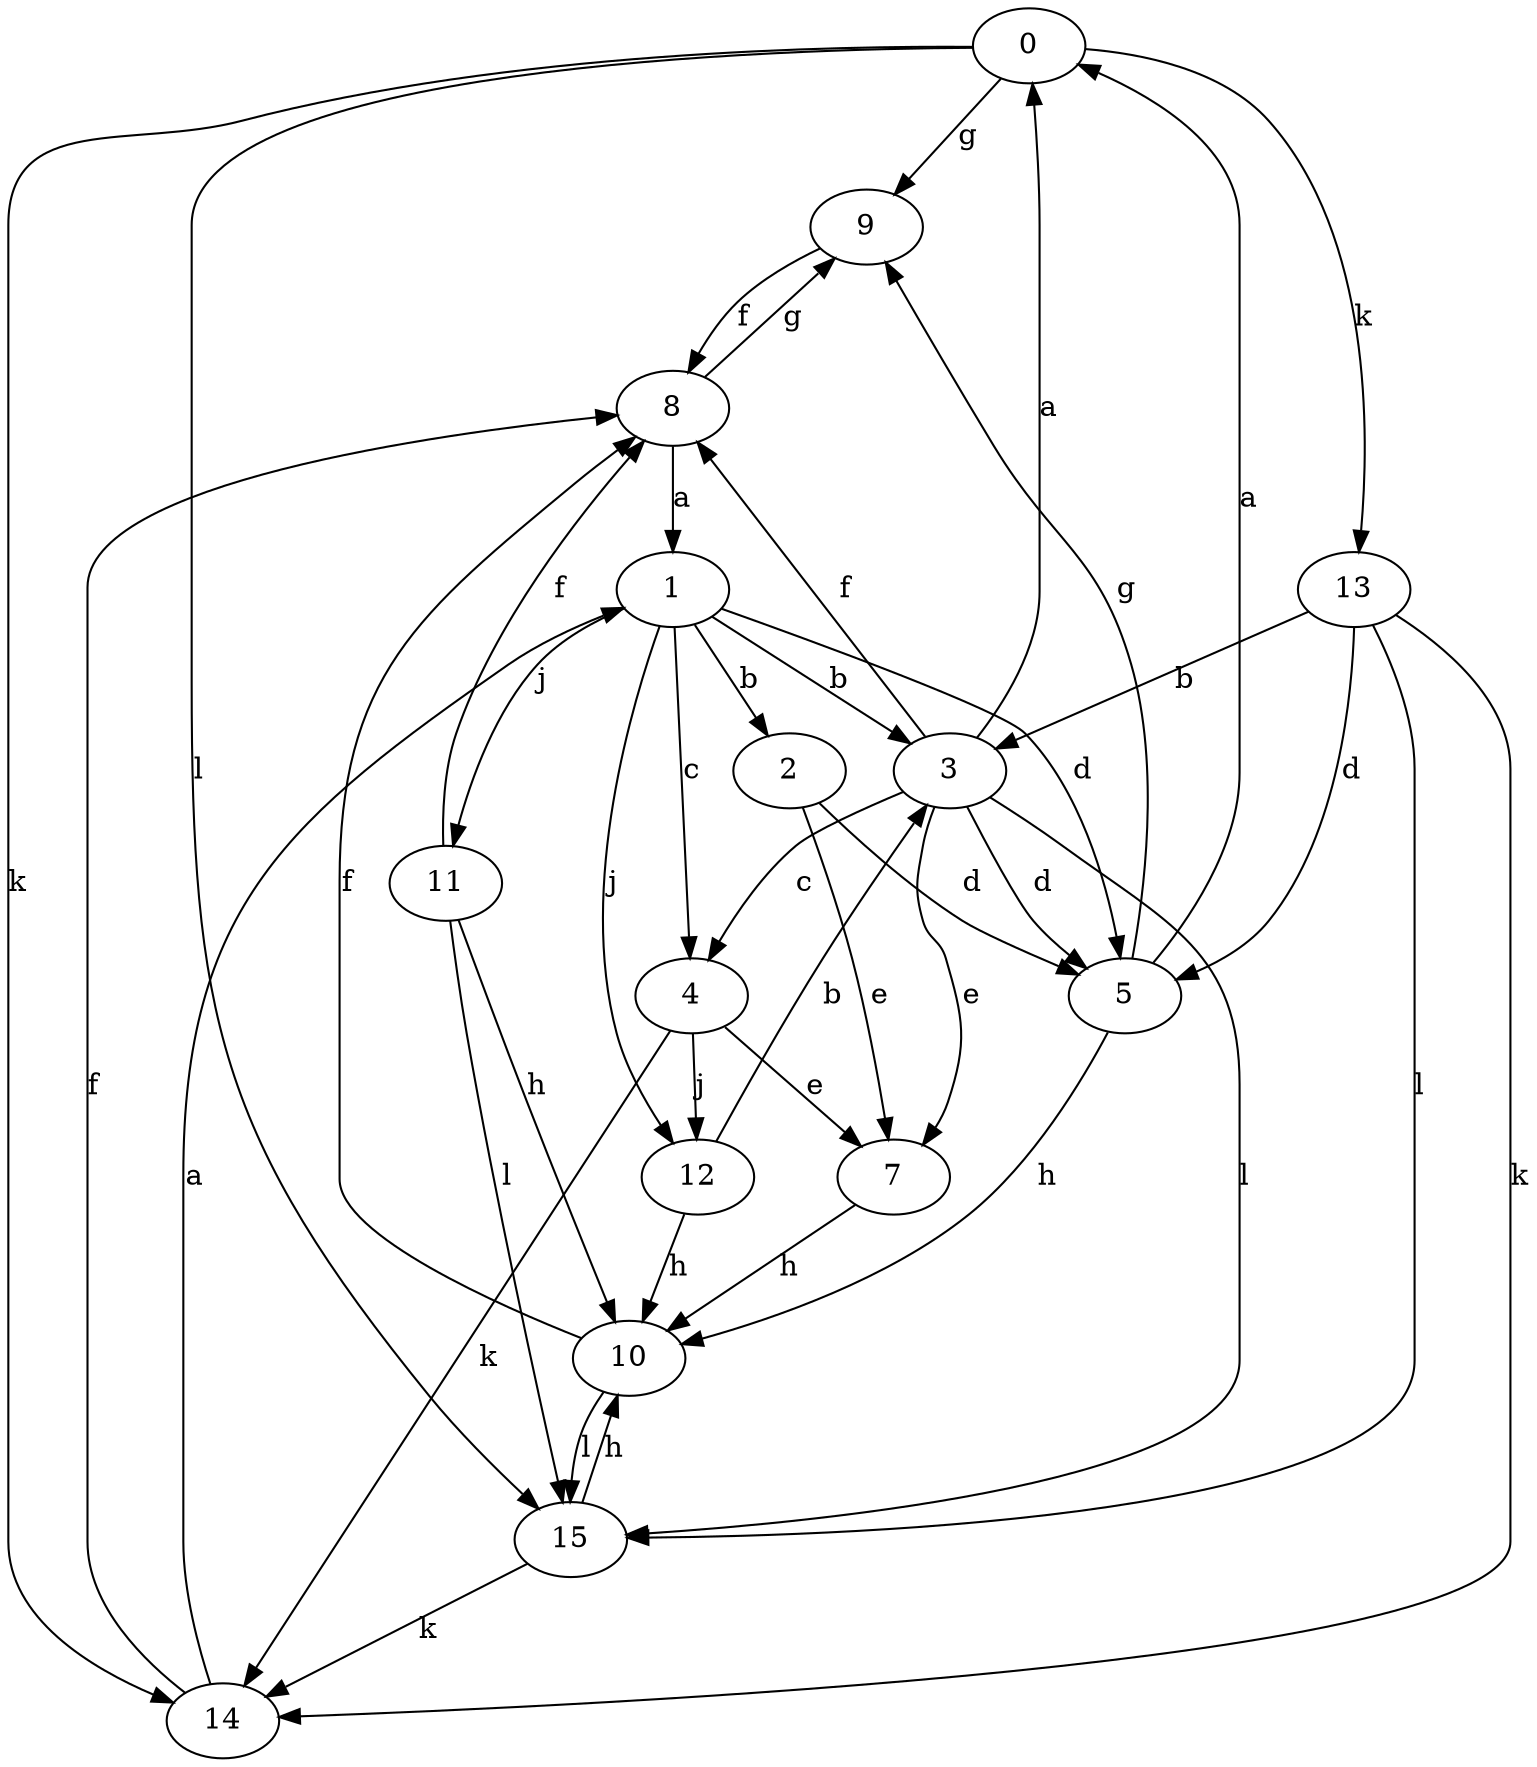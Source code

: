 strict digraph  {
0;
1;
2;
3;
4;
5;
7;
8;
9;
10;
11;
12;
13;
14;
15;
0 -> 9  [label=g];
0 -> 13  [label=k];
0 -> 14  [label=k];
0 -> 15  [label=l];
1 -> 2  [label=b];
1 -> 3  [label=b];
1 -> 4  [label=c];
1 -> 5  [label=d];
1 -> 11  [label=j];
1 -> 12  [label=j];
2 -> 5  [label=d];
2 -> 7  [label=e];
3 -> 0  [label=a];
3 -> 4  [label=c];
3 -> 5  [label=d];
3 -> 7  [label=e];
3 -> 8  [label=f];
3 -> 15  [label=l];
4 -> 7  [label=e];
4 -> 12  [label=j];
4 -> 14  [label=k];
5 -> 0  [label=a];
5 -> 9  [label=g];
5 -> 10  [label=h];
7 -> 10  [label=h];
8 -> 1  [label=a];
8 -> 9  [label=g];
9 -> 8  [label=f];
10 -> 8  [label=f];
10 -> 15  [label=l];
11 -> 8  [label=f];
11 -> 10  [label=h];
11 -> 15  [label=l];
12 -> 3  [label=b];
12 -> 10  [label=h];
13 -> 3  [label=b];
13 -> 5  [label=d];
13 -> 14  [label=k];
13 -> 15  [label=l];
14 -> 1  [label=a];
14 -> 8  [label=f];
15 -> 10  [label=h];
15 -> 14  [label=k];
}
